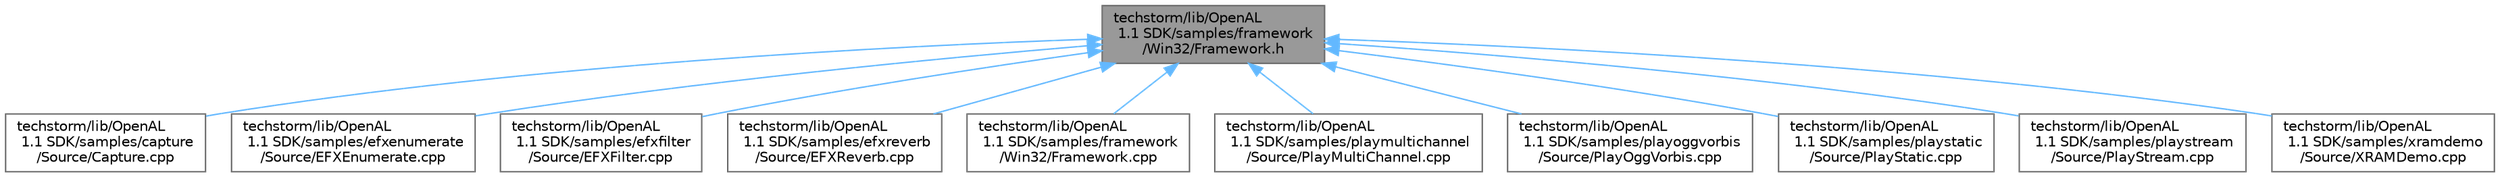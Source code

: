 digraph "techstorm/lib/OpenAL 1.1 SDK/samples/framework/Win32/Framework.h"
{
 // LATEX_PDF_SIZE
  bgcolor="transparent";
  edge [fontname=Helvetica,fontsize=10,labelfontname=Helvetica,labelfontsize=10];
  node [fontname=Helvetica,fontsize=10,shape=box,height=0.2,width=0.4];
  Node1 [id="Node000001",label="techstorm/lib/OpenAL\l 1.1 SDK/samples/framework\l/Win32/Framework.h",height=0.2,width=0.4,color="gray40", fillcolor="grey60", style="filled", fontcolor="black",tooltip=" "];
  Node1 -> Node2 [id="edge1_Node000001_Node000002",dir="back",color="steelblue1",style="solid",tooltip=" "];
  Node2 [id="Node000002",label="techstorm/lib/OpenAL\l 1.1 SDK/samples/capture\l/Source/Capture.cpp",height=0.2,width=0.4,color="grey40", fillcolor="white", style="filled",URL="$_capture_8cpp.html",tooltip=" "];
  Node1 -> Node3 [id="edge2_Node000001_Node000003",dir="back",color="steelblue1",style="solid",tooltip=" "];
  Node3 [id="Node000003",label="techstorm/lib/OpenAL\l 1.1 SDK/samples/efxenumerate\l/Source/EFXEnumerate.cpp",height=0.2,width=0.4,color="grey40", fillcolor="white", style="filled",URL="$_e_f_x_enumerate_8cpp.html",tooltip=" "];
  Node1 -> Node4 [id="edge3_Node000001_Node000004",dir="back",color="steelblue1",style="solid",tooltip=" "];
  Node4 [id="Node000004",label="techstorm/lib/OpenAL\l 1.1 SDK/samples/efxfilter\l/Source/EFXFilter.cpp",height=0.2,width=0.4,color="grey40", fillcolor="white", style="filled",URL="$_e_f_x_filter_8cpp.html",tooltip=" "];
  Node1 -> Node5 [id="edge4_Node000001_Node000005",dir="back",color="steelblue1",style="solid",tooltip=" "];
  Node5 [id="Node000005",label="techstorm/lib/OpenAL\l 1.1 SDK/samples/efxreverb\l/Source/EFXReverb.cpp",height=0.2,width=0.4,color="grey40", fillcolor="white", style="filled",URL="$_e_f_x_reverb_8cpp.html",tooltip=" "];
  Node1 -> Node6 [id="edge5_Node000001_Node000006",dir="back",color="steelblue1",style="solid",tooltip=" "];
  Node6 [id="Node000006",label="techstorm/lib/OpenAL\l 1.1 SDK/samples/framework\l/Win32/Framework.cpp",height=0.2,width=0.4,color="grey40", fillcolor="white", style="filled",URL="$_framework_8cpp.html",tooltip=" "];
  Node1 -> Node7 [id="edge6_Node000001_Node000007",dir="back",color="steelblue1",style="solid",tooltip=" "];
  Node7 [id="Node000007",label="techstorm/lib/OpenAL\l 1.1 SDK/samples/playmultichannel\l/Source/PlayMultiChannel.cpp",height=0.2,width=0.4,color="grey40", fillcolor="white", style="filled",URL="$_play_multi_channel_8cpp.html",tooltip=" "];
  Node1 -> Node8 [id="edge7_Node000001_Node000008",dir="back",color="steelblue1",style="solid",tooltip=" "];
  Node8 [id="Node000008",label="techstorm/lib/OpenAL\l 1.1 SDK/samples/playoggvorbis\l/Source/PlayOggVorbis.cpp",height=0.2,width=0.4,color="grey40", fillcolor="white", style="filled",URL="$_play_ogg_vorbis_8cpp.html",tooltip=" "];
  Node1 -> Node9 [id="edge8_Node000001_Node000009",dir="back",color="steelblue1",style="solid",tooltip=" "];
  Node9 [id="Node000009",label="techstorm/lib/OpenAL\l 1.1 SDK/samples/playstatic\l/Source/PlayStatic.cpp",height=0.2,width=0.4,color="grey40", fillcolor="white", style="filled",URL="$_play_static_8cpp.html",tooltip=" "];
  Node1 -> Node10 [id="edge9_Node000001_Node000010",dir="back",color="steelblue1",style="solid",tooltip=" "];
  Node10 [id="Node000010",label="techstorm/lib/OpenAL\l 1.1 SDK/samples/playstream\l/Source/PlayStream.cpp",height=0.2,width=0.4,color="grey40", fillcolor="white", style="filled",URL="$_play_stream_8cpp.html",tooltip=" "];
  Node1 -> Node11 [id="edge10_Node000001_Node000011",dir="back",color="steelblue1",style="solid",tooltip=" "];
  Node11 [id="Node000011",label="techstorm/lib/OpenAL\l 1.1 SDK/samples/xramdemo\l/Source/XRAMDemo.cpp",height=0.2,width=0.4,color="grey40", fillcolor="white", style="filled",URL="$_x_r_a_m_demo_8cpp.html",tooltip=" "];
}
